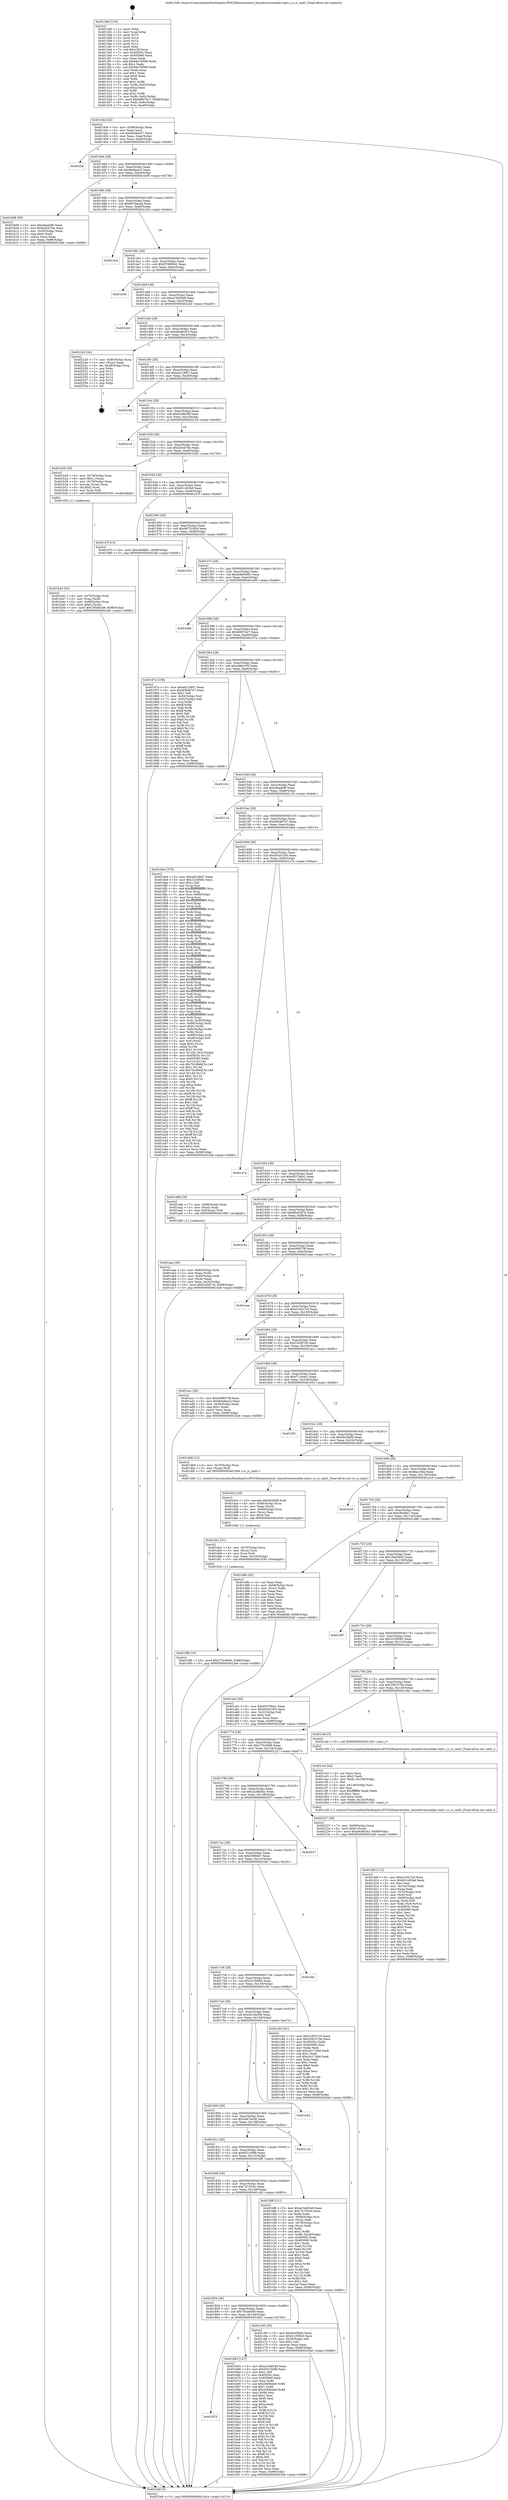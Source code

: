 digraph "0x4013d0" {
  label = "0x4013d0 (/mnt/c/Users/mathe/Desktop/tcc/POCII/binaries/extr_linuxdriversmddm-raid.c_rs_is_raid1_Final-ollvm.out::main(0))"
  labelloc = "t"
  node[shape=record]

  Entry [label="",width=0.3,height=0.3,shape=circle,fillcolor=black,style=filled]
  "0x401444" [label="{
     0x401444 [32]\l
     | [instrs]\l
     &nbsp;&nbsp;0x401444 \<+6\>: mov -0x98(%rbp),%eax\l
     &nbsp;&nbsp;0x40144a \<+2\>: mov %eax,%ecx\l
     &nbsp;&nbsp;0x40144c \<+6\>: sub $0x8cb8ed27,%ecx\l
     &nbsp;&nbsp;0x401452 \<+6\>: mov %eax,-0xac(%rbp)\l
     &nbsp;&nbsp;0x401458 \<+6\>: mov %ecx,-0xb0(%rbp)\l
     &nbsp;&nbsp;0x40145e \<+6\>: je 0000000000401fcd \<main+0xbfd\>\l
  }"]
  "0x401fcd" [label="{
     0x401fcd\l
  }", style=dashed]
  "0x401464" [label="{
     0x401464 [28]\l
     | [instrs]\l
     &nbsp;&nbsp;0x401464 \<+5\>: jmp 0000000000401469 \<main+0x99\>\l
     &nbsp;&nbsp;0x401469 \<+6\>: mov -0xac(%rbp),%eax\l
     &nbsp;&nbsp;0x40146f \<+5\>: sub $0x8eddeec3,%eax\l
     &nbsp;&nbsp;0x401474 \<+6\>: mov %eax,-0xb4(%rbp)\l
     &nbsp;&nbsp;0x40147a \<+6\>: je 0000000000401b08 \<main+0x738\>\l
  }"]
  Exit [label="",width=0.3,height=0.3,shape=circle,fillcolor=black,style=filled,peripheries=2]
  "0x401b08" [label="{
     0x401b08 [30]\l
     | [instrs]\l
     &nbsp;&nbsp;0x401b08 \<+5\>: mov $0xcfeaa6f6,%eax\l
     &nbsp;&nbsp;0x401b0d \<+5\>: mov $0xb2fcb76e,%ecx\l
     &nbsp;&nbsp;0x401b12 \<+3\>: mov -0x30(%rbp),%edx\l
     &nbsp;&nbsp;0x401b15 \<+3\>: cmp $0x0,%edx\l
     &nbsp;&nbsp;0x401b18 \<+3\>: cmove %ecx,%eax\l
     &nbsp;&nbsp;0x401b1b \<+6\>: mov %eax,-0x98(%rbp)\l
     &nbsp;&nbsp;0x401b21 \<+5\>: jmp 00000000004023a6 \<main+0xfd6\>\l
  }"]
  "0x401480" [label="{
     0x401480 [28]\l
     | [instrs]\l
     &nbsp;&nbsp;0x401480 \<+5\>: jmp 0000000000401485 \<main+0xb5\>\l
     &nbsp;&nbsp;0x401485 \<+6\>: mov -0xac(%rbp),%eax\l
     &nbsp;&nbsp;0x40148b \<+5\>: sub $0x967becad,%eax\l
     &nbsp;&nbsp;0x401490 \<+6\>: mov %eax,-0xb8(%rbp)\l
     &nbsp;&nbsp;0x401496 \<+6\>: je 00000000004021bd \<main+0xded\>\l
  }"]
  "0x401df6" [label="{
     0x401df6 [15]\l
     | [instrs]\l
     &nbsp;&nbsp;0x401df6 \<+10\>: movl $0x275c49d6,-0x98(%rbp)\l
     &nbsp;&nbsp;0x401e00 \<+5\>: jmp 00000000004023a6 \<main+0xfd6\>\l
  }"]
  "0x4021bd" [label="{
     0x4021bd\l
  }", style=dashed]
  "0x40149c" [label="{
     0x40149c [28]\l
     | [instrs]\l
     &nbsp;&nbsp;0x40149c \<+5\>: jmp 00000000004014a1 \<main+0xd1\>\l
     &nbsp;&nbsp;0x4014a1 \<+6\>: mov -0xac(%rbp),%eax\l
     &nbsp;&nbsp;0x4014a7 \<+5\>: sub $0x97068042,%eax\l
     &nbsp;&nbsp;0x4014ac \<+6\>: mov %eax,-0xbc(%rbp)\l
     &nbsp;&nbsp;0x4014b2 \<+6\>: je 0000000000401e05 \<main+0xa35\>\l
  }"]
  "0x401de1" [label="{
     0x401de1 [21]\l
     | [instrs]\l
     &nbsp;&nbsp;0x401de1 \<+4\>: mov -0x70(%rbp),%rcx\l
     &nbsp;&nbsp;0x401de5 \<+3\>: mov (%rcx),%rcx\l
     &nbsp;&nbsp;0x401de8 \<+3\>: mov %rcx,%rdi\l
     &nbsp;&nbsp;0x401deb \<+6\>: mov %eax,-0x150(%rbp)\l
     &nbsp;&nbsp;0x401df1 \<+5\>: call 0000000000401030 \<free@plt\>\l
     | [calls]\l
     &nbsp;&nbsp;0x401030 \{1\} (unknown)\l
  }"]
  "0x401e05" [label="{
     0x401e05\l
  }", style=dashed]
  "0x4014b8" [label="{
     0x4014b8 [28]\l
     | [instrs]\l
     &nbsp;&nbsp;0x4014b8 \<+5\>: jmp 00000000004014bd \<main+0xed\>\l
     &nbsp;&nbsp;0x4014bd \<+6\>: mov -0xac(%rbp),%eax\l
     &nbsp;&nbsp;0x4014c3 \<+5\>: sub $0xa15dd548,%eax\l
     &nbsp;&nbsp;0x4014c8 \<+6\>: mov %eax,-0xc0(%rbp)\l
     &nbsp;&nbsp;0x4014ce \<+6\>: je 00000000004022a0 \<main+0xed0\>\l
  }"]
  "0x401dc4" [label="{
     0x401dc4 [29]\l
     | [instrs]\l
     &nbsp;&nbsp;0x401dc4 \<+10\>: movabs $0x4030d6,%rdi\l
     &nbsp;&nbsp;0x401dce \<+4\>: mov -0x60(%rbp),%rcx\l
     &nbsp;&nbsp;0x401dd2 \<+2\>: mov %eax,(%rcx)\l
     &nbsp;&nbsp;0x401dd4 \<+4\>: mov -0x60(%rbp),%rcx\l
     &nbsp;&nbsp;0x401dd8 \<+2\>: mov (%rcx),%esi\l
     &nbsp;&nbsp;0x401dda \<+2\>: mov $0x0,%al\l
     &nbsp;&nbsp;0x401ddc \<+5\>: call 0000000000401040 \<printf@plt\>\l
     | [calls]\l
     &nbsp;&nbsp;0x401040 \{1\} (unknown)\l
  }"]
  "0x4022a0" [label="{
     0x4022a0\l
  }", style=dashed]
  "0x4014d4" [label="{
     0x4014d4 [28]\l
     | [instrs]\l
     &nbsp;&nbsp;0x4014d4 \<+5\>: jmp 00000000004014d9 \<main+0x109\>\l
     &nbsp;&nbsp;0x4014d9 \<+6\>: mov -0xac(%rbp),%eax\l
     &nbsp;&nbsp;0x4014df \<+5\>: sub $0xa9c862b3,%eax\l
     &nbsp;&nbsp;0x4014e4 \<+6\>: mov %eax,-0xc4(%rbp)\l
     &nbsp;&nbsp;0x4014ea \<+6\>: je 0000000000402243 \<main+0xe73\>\l
  }"]
  "0x401d0f" [label="{
     0x401d0f [112]\l
     | [instrs]\l
     &nbsp;&nbsp;0x401d0f \<+5\>: mov $0xe10027c0,%ecx\l
     &nbsp;&nbsp;0x401d14 \<+5\>: mov $0xb51c82bd,%edx\l
     &nbsp;&nbsp;0x401d19 \<+2\>: xor %esi,%esi\l
     &nbsp;&nbsp;0x401d1b \<+6\>: mov -0x14c(%rbp),%edi\l
     &nbsp;&nbsp;0x401d21 \<+3\>: imul %eax,%edi\l
     &nbsp;&nbsp;0x401d24 \<+4\>: mov -0x70(%rbp),%r8\l
     &nbsp;&nbsp;0x401d28 \<+3\>: mov (%r8),%r8\l
     &nbsp;&nbsp;0x401d2b \<+4\>: mov -0x68(%rbp),%r9\l
     &nbsp;&nbsp;0x401d2f \<+3\>: movslq (%r9),%r9\l
     &nbsp;&nbsp;0x401d32 \<+4\>: mov %edi,(%r8,%r9,4)\l
     &nbsp;&nbsp;0x401d36 \<+7\>: mov 0x40505c,%eax\l
     &nbsp;&nbsp;0x401d3d \<+7\>: mov 0x405060,%edi\l
     &nbsp;&nbsp;0x401d44 \<+3\>: sub $0x1,%esi\l
     &nbsp;&nbsp;0x401d47 \<+3\>: mov %eax,%r10d\l
     &nbsp;&nbsp;0x401d4a \<+3\>: add %esi,%r10d\l
     &nbsp;&nbsp;0x401d4d \<+4\>: imul %r10d,%eax\l
     &nbsp;&nbsp;0x401d51 \<+3\>: and $0x1,%eax\l
     &nbsp;&nbsp;0x401d54 \<+3\>: cmp $0x0,%eax\l
     &nbsp;&nbsp;0x401d57 \<+4\>: sete %r11b\l
     &nbsp;&nbsp;0x401d5b \<+3\>: cmp $0xa,%edi\l
     &nbsp;&nbsp;0x401d5e \<+3\>: setl %bl\l
     &nbsp;&nbsp;0x401d61 \<+3\>: mov %r11b,%r14b\l
     &nbsp;&nbsp;0x401d64 \<+3\>: and %bl,%r14b\l
     &nbsp;&nbsp;0x401d67 \<+3\>: xor %bl,%r11b\l
     &nbsp;&nbsp;0x401d6a \<+3\>: or %r11b,%r14b\l
     &nbsp;&nbsp;0x401d6d \<+4\>: test $0x1,%r14b\l
     &nbsp;&nbsp;0x401d71 \<+3\>: cmovne %edx,%ecx\l
     &nbsp;&nbsp;0x401d74 \<+6\>: mov %ecx,-0x98(%rbp)\l
     &nbsp;&nbsp;0x401d7a \<+5\>: jmp 00000000004023a6 \<main+0xfd6\>\l
  }"]
  "0x402243" [label="{
     0x402243 [24]\l
     | [instrs]\l
     &nbsp;&nbsp;0x402243 \<+7\>: mov -0x90(%rbp),%rax\l
     &nbsp;&nbsp;0x40224a \<+2\>: mov (%rax),%eax\l
     &nbsp;&nbsp;0x40224c \<+4\>: lea -0x28(%rbp),%rsp\l
     &nbsp;&nbsp;0x402250 \<+1\>: pop %rbx\l
     &nbsp;&nbsp;0x402251 \<+2\>: pop %r12\l
     &nbsp;&nbsp;0x402253 \<+2\>: pop %r13\l
     &nbsp;&nbsp;0x402255 \<+2\>: pop %r14\l
     &nbsp;&nbsp;0x402257 \<+2\>: pop %r15\l
     &nbsp;&nbsp;0x402259 \<+1\>: pop %rbp\l
     &nbsp;&nbsp;0x40225a \<+1\>: ret\l
  }"]
  "0x4014f0" [label="{
     0x4014f0 [28]\l
     | [instrs]\l
     &nbsp;&nbsp;0x4014f0 \<+5\>: jmp 00000000004014f5 \<main+0x125\>\l
     &nbsp;&nbsp;0x4014f5 \<+6\>: mov -0xac(%rbp),%eax\l
     &nbsp;&nbsp;0x4014fb \<+5\>: sub $0xad219f47,%eax\l
     &nbsp;&nbsp;0x401500 \<+6\>: mov %eax,-0xc8(%rbp)\l
     &nbsp;&nbsp;0x401506 \<+6\>: je 000000000040225b \<main+0xe8b\>\l
  }"]
  "0x401ce3" [label="{
     0x401ce3 [44]\l
     | [instrs]\l
     &nbsp;&nbsp;0x401ce3 \<+2\>: xor %ecx,%ecx\l
     &nbsp;&nbsp;0x401ce5 \<+5\>: mov $0x2,%edx\l
     &nbsp;&nbsp;0x401cea \<+6\>: mov %edx,-0x148(%rbp)\l
     &nbsp;&nbsp;0x401cf0 \<+1\>: cltd\l
     &nbsp;&nbsp;0x401cf1 \<+6\>: mov -0x148(%rbp),%esi\l
     &nbsp;&nbsp;0x401cf7 \<+2\>: idiv %esi\l
     &nbsp;&nbsp;0x401cf9 \<+6\>: imul $0xfffffffe,%edx,%edx\l
     &nbsp;&nbsp;0x401cff \<+3\>: sub $0x1,%ecx\l
     &nbsp;&nbsp;0x401d02 \<+2\>: sub %ecx,%edx\l
     &nbsp;&nbsp;0x401d04 \<+6\>: mov %edx,-0x14c(%rbp)\l
     &nbsp;&nbsp;0x401d0a \<+5\>: call 0000000000401160 \<next_i\>\l
     | [calls]\l
     &nbsp;&nbsp;0x401160 \{1\} (/mnt/c/Users/mathe/Desktop/tcc/POCII/binaries/extr_linuxdriversmddm-raid.c_rs_is_raid1_Final-ollvm.out::next_i)\l
  }"]
  "0x40225b" [label="{
     0x40225b\l
  }", style=dashed]
  "0x40150c" [label="{
     0x40150c [28]\l
     | [instrs]\l
     &nbsp;&nbsp;0x40150c \<+5\>: jmp 0000000000401511 \<main+0x141\>\l
     &nbsp;&nbsp;0x401511 \<+6\>: mov -0xac(%rbp),%eax\l
     &nbsp;&nbsp;0x401517 \<+5\>: sub $0xb2d8a5ff,%eax\l
     &nbsp;&nbsp;0x40151c \<+6\>: mov %eax,-0xcc(%rbp)\l
     &nbsp;&nbsp;0x401522 \<+6\>: je 0000000000402218 \<main+0xe48\>\l
  }"]
  "0x401870" [label="{
     0x401870\l
  }", style=dashed]
  "0x402218" [label="{
     0x402218\l
  }", style=dashed]
  "0x401528" [label="{
     0x401528 [28]\l
     | [instrs]\l
     &nbsp;&nbsp;0x401528 \<+5\>: jmp 000000000040152d \<main+0x15d\>\l
     &nbsp;&nbsp;0x40152d \<+6\>: mov -0xac(%rbp),%eax\l
     &nbsp;&nbsp;0x401533 \<+5\>: sub $0xb2fcb76e,%eax\l
     &nbsp;&nbsp;0x401538 \<+6\>: mov %eax,-0xd0(%rbp)\l
     &nbsp;&nbsp;0x40153e \<+6\>: je 0000000000401b26 \<main+0x756\>\l
  }"]
  "0x401b63" [label="{
     0x401b63 [147]\l
     | [instrs]\l
     &nbsp;&nbsp;0x401b63 \<+5\>: mov $0xa15dd548,%eax\l
     &nbsp;&nbsp;0x401b68 \<+5\>: mov $0x6521b9fb,%ecx\l
     &nbsp;&nbsp;0x401b6d \<+2\>: mov $0x1,%dl\l
     &nbsp;&nbsp;0x401b6f \<+7\>: mov 0x40505c,%esi\l
     &nbsp;&nbsp;0x401b76 \<+7\>: mov 0x405060,%edi\l
     &nbsp;&nbsp;0x401b7d \<+3\>: mov %esi,%r8d\l
     &nbsp;&nbsp;0x401b80 \<+7\>: sub $0xcb90bee6,%r8d\l
     &nbsp;&nbsp;0x401b87 \<+4\>: sub $0x1,%r8d\l
     &nbsp;&nbsp;0x401b8b \<+7\>: add $0xcb90bee6,%r8d\l
     &nbsp;&nbsp;0x401b92 \<+4\>: imul %r8d,%esi\l
     &nbsp;&nbsp;0x401b96 \<+3\>: and $0x1,%esi\l
     &nbsp;&nbsp;0x401b99 \<+3\>: cmp $0x0,%esi\l
     &nbsp;&nbsp;0x401b9c \<+4\>: sete %r9b\l
     &nbsp;&nbsp;0x401ba0 \<+3\>: cmp $0xa,%edi\l
     &nbsp;&nbsp;0x401ba3 \<+4\>: setl %r10b\l
     &nbsp;&nbsp;0x401ba7 \<+3\>: mov %r9b,%r11b\l
     &nbsp;&nbsp;0x401baa \<+4\>: xor $0xff,%r11b\l
     &nbsp;&nbsp;0x401bae \<+3\>: mov %r10b,%bl\l
     &nbsp;&nbsp;0x401bb1 \<+3\>: xor $0xff,%bl\l
     &nbsp;&nbsp;0x401bb4 \<+3\>: xor $0x0,%dl\l
     &nbsp;&nbsp;0x401bb7 \<+3\>: mov %r11b,%r14b\l
     &nbsp;&nbsp;0x401bba \<+4\>: and $0x0,%r14b\l
     &nbsp;&nbsp;0x401bbe \<+3\>: and %dl,%r9b\l
     &nbsp;&nbsp;0x401bc1 \<+3\>: mov %bl,%r15b\l
     &nbsp;&nbsp;0x401bc4 \<+4\>: and $0x0,%r15b\l
     &nbsp;&nbsp;0x401bc8 \<+3\>: and %dl,%r10b\l
     &nbsp;&nbsp;0x401bcb \<+3\>: or %r9b,%r14b\l
     &nbsp;&nbsp;0x401bce \<+3\>: or %r10b,%r15b\l
     &nbsp;&nbsp;0x401bd1 \<+3\>: xor %r15b,%r14b\l
     &nbsp;&nbsp;0x401bd4 \<+3\>: or %bl,%r11b\l
     &nbsp;&nbsp;0x401bd7 \<+4\>: xor $0xff,%r11b\l
     &nbsp;&nbsp;0x401bdb \<+3\>: or $0x0,%dl\l
     &nbsp;&nbsp;0x401bde \<+3\>: and %dl,%r11b\l
     &nbsp;&nbsp;0x401be1 \<+3\>: or %r11b,%r14b\l
     &nbsp;&nbsp;0x401be4 \<+4\>: test $0x1,%r14b\l
     &nbsp;&nbsp;0x401be8 \<+3\>: cmovne %ecx,%eax\l
     &nbsp;&nbsp;0x401beb \<+6\>: mov %eax,-0x98(%rbp)\l
     &nbsp;&nbsp;0x401bf1 \<+5\>: jmp 00000000004023a6 \<main+0xfd6\>\l
  }"]
  "0x401b26" [label="{
     0x401b26 [29]\l
     | [instrs]\l
     &nbsp;&nbsp;0x401b26 \<+4\>: mov -0x78(%rbp),%rax\l
     &nbsp;&nbsp;0x401b2a \<+6\>: movl $0x1,(%rax)\l
     &nbsp;&nbsp;0x401b30 \<+4\>: mov -0x78(%rbp),%rax\l
     &nbsp;&nbsp;0x401b34 \<+3\>: movslq (%rax),%rax\l
     &nbsp;&nbsp;0x401b37 \<+4\>: shl $0x2,%rax\l
     &nbsp;&nbsp;0x401b3b \<+3\>: mov %rax,%rdi\l
     &nbsp;&nbsp;0x401b3e \<+5\>: call 0000000000401050 \<malloc@plt\>\l
     | [calls]\l
     &nbsp;&nbsp;0x401050 \{1\} (unknown)\l
  }"]
  "0x401544" [label="{
     0x401544 [28]\l
     | [instrs]\l
     &nbsp;&nbsp;0x401544 \<+5\>: jmp 0000000000401549 \<main+0x179\>\l
     &nbsp;&nbsp;0x401549 \<+6\>: mov -0xac(%rbp),%eax\l
     &nbsp;&nbsp;0x40154f \<+5\>: sub $0xb51c82bd,%eax\l
     &nbsp;&nbsp;0x401554 \<+6\>: mov %eax,-0xd4(%rbp)\l
     &nbsp;&nbsp;0x40155a \<+6\>: je 0000000000401d7f \<main+0x9af\>\l
  }"]
  "0x401854" [label="{
     0x401854 [28]\l
     | [instrs]\l
     &nbsp;&nbsp;0x401854 \<+5\>: jmp 0000000000401859 \<main+0x489\>\l
     &nbsp;&nbsp;0x401859 \<+6\>: mov -0xac(%rbp),%eax\l
     &nbsp;&nbsp;0x40185f \<+5\>: sub $0x785de5d9,%eax\l
     &nbsp;&nbsp;0x401864 \<+6\>: mov %eax,-0x144(%rbp)\l
     &nbsp;&nbsp;0x40186a \<+6\>: je 0000000000401b63 \<main+0x793\>\l
  }"]
  "0x401d7f" [label="{
     0x401d7f [15]\l
     | [instrs]\l
     &nbsp;&nbsp;0x401d7f \<+10\>: movl $0xc84db61,-0x98(%rbp)\l
     &nbsp;&nbsp;0x401d89 \<+5\>: jmp 00000000004023a6 \<main+0xfd6\>\l
  }"]
  "0x401560" [label="{
     0x401560 [28]\l
     | [instrs]\l
     &nbsp;&nbsp;0x401560 \<+5\>: jmp 0000000000401565 \<main+0x195\>\l
     &nbsp;&nbsp;0x401565 \<+6\>: mov -0xac(%rbp),%eax\l
     &nbsp;&nbsp;0x40156b \<+5\>: sub $0xb675245b,%eax\l
     &nbsp;&nbsp;0x401570 \<+6\>: mov %eax,-0xd8(%rbp)\l
     &nbsp;&nbsp;0x401576 \<+6\>: je 0000000000402320 \<main+0xf50\>\l
  }"]
  "0x401c65" [label="{
     0x401c65 [30]\l
     | [instrs]\l
     &nbsp;&nbsp;0x401c65 \<+5\>: mov $0xfdcf3b84,%eax\l
     &nbsp;&nbsp;0x401c6a \<+5\>: mov $0x3c1f58b5,%ecx\l
     &nbsp;&nbsp;0x401c6f \<+3\>: mov -0x29(%rbp),%dl\l
     &nbsp;&nbsp;0x401c72 \<+3\>: test $0x1,%dl\l
     &nbsp;&nbsp;0x401c75 \<+3\>: cmovne %ecx,%eax\l
     &nbsp;&nbsp;0x401c78 \<+6\>: mov %eax,-0x98(%rbp)\l
     &nbsp;&nbsp;0x401c7e \<+5\>: jmp 00000000004023a6 \<main+0xfd6\>\l
  }"]
  "0x402320" [label="{
     0x402320\l
  }", style=dashed]
  "0x40157c" [label="{
     0x40157c [28]\l
     | [instrs]\l
     &nbsp;&nbsp;0x40157c \<+5\>: jmp 0000000000401581 \<main+0x1b1\>\l
     &nbsp;&nbsp;0x401581 \<+6\>: mov -0xac(%rbp),%eax\l
     &nbsp;&nbsp;0x401587 \<+5\>: sub $0xbdb84681,%eax\l
     &nbsp;&nbsp;0x40158c \<+6\>: mov %eax,-0xdc(%rbp)\l
     &nbsp;&nbsp;0x401592 \<+6\>: je 0000000000401e66 \<main+0xa96\>\l
  }"]
  "0x401838" [label="{
     0x401838 [28]\l
     | [instrs]\l
     &nbsp;&nbsp;0x401838 \<+5\>: jmp 000000000040183d \<main+0x46d\>\l
     &nbsp;&nbsp;0x40183d \<+6\>: mov -0xac(%rbp),%eax\l
     &nbsp;&nbsp;0x401843 \<+5\>: sub $0x74735cfc,%eax\l
     &nbsp;&nbsp;0x401848 \<+6\>: mov %eax,-0x140(%rbp)\l
     &nbsp;&nbsp;0x40184e \<+6\>: je 0000000000401c65 \<main+0x895\>\l
  }"]
  "0x401e66" [label="{
     0x401e66\l
  }", style=dashed]
  "0x401598" [label="{
     0x401598 [28]\l
     | [instrs]\l
     &nbsp;&nbsp;0x401598 \<+5\>: jmp 000000000040159d \<main+0x1cd\>\l
     &nbsp;&nbsp;0x40159d \<+6\>: mov -0xac(%rbp),%eax\l
     &nbsp;&nbsp;0x4015a3 \<+5\>: sub $0xbf907bc7,%eax\l
     &nbsp;&nbsp;0x4015a8 \<+6\>: mov %eax,-0xe0(%rbp)\l
     &nbsp;&nbsp;0x4015ae \<+6\>: je 000000000040187a \<main+0x4aa\>\l
  }"]
  "0x401bf6" [label="{
     0x401bf6 [111]\l
     | [instrs]\l
     &nbsp;&nbsp;0x401bf6 \<+5\>: mov $0xa15dd548,%eax\l
     &nbsp;&nbsp;0x401bfb \<+5\>: mov $0x74735cfc,%ecx\l
     &nbsp;&nbsp;0x401c00 \<+2\>: xor %edx,%edx\l
     &nbsp;&nbsp;0x401c02 \<+4\>: mov -0x68(%rbp),%rsi\l
     &nbsp;&nbsp;0x401c06 \<+2\>: mov (%rsi),%edi\l
     &nbsp;&nbsp;0x401c08 \<+4\>: mov -0x78(%rbp),%rsi\l
     &nbsp;&nbsp;0x401c0c \<+2\>: cmp (%rsi),%edi\l
     &nbsp;&nbsp;0x401c0e \<+4\>: setl %r8b\l
     &nbsp;&nbsp;0x401c12 \<+4\>: and $0x1,%r8b\l
     &nbsp;&nbsp;0x401c16 \<+4\>: mov %r8b,-0x29(%rbp)\l
     &nbsp;&nbsp;0x401c1a \<+7\>: mov 0x40505c,%edi\l
     &nbsp;&nbsp;0x401c21 \<+8\>: mov 0x405060,%r9d\l
     &nbsp;&nbsp;0x401c29 \<+3\>: sub $0x1,%edx\l
     &nbsp;&nbsp;0x401c2c \<+3\>: mov %edi,%r10d\l
     &nbsp;&nbsp;0x401c2f \<+3\>: add %edx,%r10d\l
     &nbsp;&nbsp;0x401c32 \<+4\>: imul %r10d,%edi\l
     &nbsp;&nbsp;0x401c36 \<+3\>: and $0x1,%edi\l
     &nbsp;&nbsp;0x401c39 \<+3\>: cmp $0x0,%edi\l
     &nbsp;&nbsp;0x401c3c \<+4\>: sete %r8b\l
     &nbsp;&nbsp;0x401c40 \<+4\>: cmp $0xa,%r9d\l
     &nbsp;&nbsp;0x401c44 \<+4\>: setl %r11b\l
     &nbsp;&nbsp;0x401c48 \<+3\>: mov %r8b,%bl\l
     &nbsp;&nbsp;0x401c4b \<+3\>: and %r11b,%bl\l
     &nbsp;&nbsp;0x401c4e \<+3\>: xor %r11b,%r8b\l
     &nbsp;&nbsp;0x401c51 \<+3\>: or %r8b,%bl\l
     &nbsp;&nbsp;0x401c54 \<+3\>: test $0x1,%bl\l
     &nbsp;&nbsp;0x401c57 \<+3\>: cmovne %ecx,%eax\l
     &nbsp;&nbsp;0x401c5a \<+6\>: mov %eax,-0x98(%rbp)\l
     &nbsp;&nbsp;0x401c60 \<+5\>: jmp 00000000004023a6 \<main+0xfd6\>\l
  }"]
  "0x40187a" [label="{
     0x40187a [106]\l
     | [instrs]\l
     &nbsp;&nbsp;0x40187a \<+5\>: mov $0xad219f47,%eax\l
     &nbsp;&nbsp;0x40187f \<+5\>: mov $0xd06487e7,%ecx\l
     &nbsp;&nbsp;0x401884 \<+2\>: mov $0x1,%dl\l
     &nbsp;&nbsp;0x401886 \<+7\>: mov -0x92(%rbp),%sil\l
     &nbsp;&nbsp;0x40188d \<+7\>: mov -0x91(%rbp),%dil\l
     &nbsp;&nbsp;0x401894 \<+3\>: mov %sil,%r8b\l
     &nbsp;&nbsp;0x401897 \<+4\>: xor $0xff,%r8b\l
     &nbsp;&nbsp;0x40189b \<+3\>: mov %dil,%r9b\l
     &nbsp;&nbsp;0x40189e \<+4\>: xor $0xff,%r9b\l
     &nbsp;&nbsp;0x4018a2 \<+3\>: xor $0x0,%dl\l
     &nbsp;&nbsp;0x4018a5 \<+3\>: mov %r8b,%r10b\l
     &nbsp;&nbsp;0x4018a8 \<+4\>: and $0x0,%r10b\l
     &nbsp;&nbsp;0x4018ac \<+3\>: and %dl,%sil\l
     &nbsp;&nbsp;0x4018af \<+3\>: mov %r9b,%r11b\l
     &nbsp;&nbsp;0x4018b2 \<+4\>: and $0x0,%r11b\l
     &nbsp;&nbsp;0x4018b6 \<+3\>: and %dl,%dil\l
     &nbsp;&nbsp;0x4018b9 \<+3\>: or %sil,%r10b\l
     &nbsp;&nbsp;0x4018bc \<+3\>: or %dil,%r11b\l
     &nbsp;&nbsp;0x4018bf \<+3\>: xor %r11b,%r10b\l
     &nbsp;&nbsp;0x4018c2 \<+3\>: or %r9b,%r8b\l
     &nbsp;&nbsp;0x4018c5 \<+4\>: xor $0xff,%r8b\l
     &nbsp;&nbsp;0x4018c9 \<+3\>: or $0x0,%dl\l
     &nbsp;&nbsp;0x4018cc \<+3\>: and %dl,%r8b\l
     &nbsp;&nbsp;0x4018cf \<+3\>: or %r8b,%r10b\l
     &nbsp;&nbsp;0x4018d2 \<+4\>: test $0x1,%r10b\l
     &nbsp;&nbsp;0x4018d6 \<+3\>: cmovne %ecx,%eax\l
     &nbsp;&nbsp;0x4018d9 \<+6\>: mov %eax,-0x98(%rbp)\l
     &nbsp;&nbsp;0x4018df \<+5\>: jmp 00000000004023a6 \<main+0xfd6\>\l
  }"]
  "0x4015b4" [label="{
     0x4015b4 [28]\l
     | [instrs]\l
     &nbsp;&nbsp;0x4015b4 \<+5\>: jmp 00000000004015b9 \<main+0x1e9\>\l
     &nbsp;&nbsp;0x4015b9 \<+6\>: mov -0xac(%rbp),%eax\l
     &nbsp;&nbsp;0x4015bf \<+5\>: sub $0xcfde0193,%eax\l
     &nbsp;&nbsp;0x4015c4 \<+6\>: mov %eax,-0xe4(%rbp)\l
     &nbsp;&nbsp;0x4015ca \<+6\>: je 000000000040210c \<main+0xd3c\>\l
  }"]
  "0x4023a6" [label="{
     0x4023a6 [5]\l
     | [instrs]\l
     &nbsp;&nbsp;0x4023a6 \<+5\>: jmp 0000000000401444 \<main+0x74\>\l
  }"]
  "0x4013d0" [label="{
     0x4013d0 [116]\l
     | [instrs]\l
     &nbsp;&nbsp;0x4013d0 \<+1\>: push %rbp\l
     &nbsp;&nbsp;0x4013d1 \<+3\>: mov %rsp,%rbp\l
     &nbsp;&nbsp;0x4013d4 \<+2\>: push %r15\l
     &nbsp;&nbsp;0x4013d6 \<+2\>: push %r14\l
     &nbsp;&nbsp;0x4013d8 \<+2\>: push %r13\l
     &nbsp;&nbsp;0x4013da \<+2\>: push %r12\l
     &nbsp;&nbsp;0x4013dc \<+1\>: push %rbx\l
     &nbsp;&nbsp;0x4013dd \<+7\>: sub $0x158,%rsp\l
     &nbsp;&nbsp;0x4013e4 \<+7\>: mov 0x40505c,%eax\l
     &nbsp;&nbsp;0x4013eb \<+7\>: mov 0x405060,%ecx\l
     &nbsp;&nbsp;0x4013f2 \<+2\>: mov %eax,%edx\l
     &nbsp;&nbsp;0x4013f4 \<+6\>: add $0x64e76098,%edx\l
     &nbsp;&nbsp;0x4013fa \<+3\>: sub $0x1,%edx\l
     &nbsp;&nbsp;0x4013fd \<+6\>: sub $0x64e76098,%edx\l
     &nbsp;&nbsp;0x401403 \<+3\>: imul %edx,%eax\l
     &nbsp;&nbsp;0x401406 \<+3\>: and $0x1,%eax\l
     &nbsp;&nbsp;0x401409 \<+3\>: cmp $0x0,%eax\l
     &nbsp;&nbsp;0x40140c \<+4\>: sete %r8b\l
     &nbsp;&nbsp;0x401410 \<+4\>: and $0x1,%r8b\l
     &nbsp;&nbsp;0x401414 \<+7\>: mov %r8b,-0x92(%rbp)\l
     &nbsp;&nbsp;0x40141b \<+3\>: cmp $0xa,%ecx\l
     &nbsp;&nbsp;0x40141e \<+4\>: setl %r8b\l
     &nbsp;&nbsp;0x401422 \<+4\>: and $0x1,%r8b\l
     &nbsp;&nbsp;0x401426 \<+7\>: mov %r8b,-0x91(%rbp)\l
     &nbsp;&nbsp;0x40142d \<+10\>: movl $0xbf907bc7,-0x98(%rbp)\l
     &nbsp;&nbsp;0x401437 \<+6\>: mov %edi,-0x9c(%rbp)\l
     &nbsp;&nbsp;0x40143d \<+7\>: mov %rsi,-0xa8(%rbp)\l
  }"]
  "0x40181c" [label="{
     0x40181c [28]\l
     | [instrs]\l
     &nbsp;&nbsp;0x40181c \<+5\>: jmp 0000000000401821 \<main+0x451\>\l
     &nbsp;&nbsp;0x401821 \<+6\>: mov -0xac(%rbp),%eax\l
     &nbsp;&nbsp;0x401827 \<+5\>: sub $0x6521b9fb,%eax\l
     &nbsp;&nbsp;0x40182c \<+6\>: mov %eax,-0x13c(%rbp)\l
     &nbsp;&nbsp;0x401832 \<+6\>: je 0000000000401bf6 \<main+0x826\>\l
  }"]
  "0x40210c" [label="{
     0x40210c\l
  }", style=dashed]
  "0x4015d0" [label="{
     0x4015d0 [28]\l
     | [instrs]\l
     &nbsp;&nbsp;0x4015d0 \<+5\>: jmp 00000000004015d5 \<main+0x205\>\l
     &nbsp;&nbsp;0x4015d5 \<+6\>: mov -0xac(%rbp),%eax\l
     &nbsp;&nbsp;0x4015db \<+5\>: sub $0xcfeaa6f6,%eax\l
     &nbsp;&nbsp;0x4015e0 \<+6\>: mov %eax,-0xe8(%rbp)\l
     &nbsp;&nbsp;0x4015e6 \<+6\>: je 000000000040211b \<main+0xd4b\>\l
  }"]
  "0x40212a" [label="{
     0x40212a\l
  }", style=dashed]
  "0x40211b" [label="{
     0x40211b\l
  }", style=dashed]
  "0x4015ec" [label="{
     0x4015ec [28]\l
     | [instrs]\l
     &nbsp;&nbsp;0x4015ec \<+5\>: jmp 00000000004015f1 \<main+0x221\>\l
     &nbsp;&nbsp;0x4015f1 \<+6\>: mov -0xac(%rbp),%eax\l
     &nbsp;&nbsp;0x4015f7 \<+5\>: sub $0xd06487e7,%eax\l
     &nbsp;&nbsp;0x4015fc \<+6\>: mov %eax,-0xec(%rbp)\l
     &nbsp;&nbsp;0x401602 \<+6\>: je 00000000004018e4 \<main+0x514\>\l
  }"]
  "0x401800" [label="{
     0x401800 [28]\l
     | [instrs]\l
     &nbsp;&nbsp;0x401800 \<+5\>: jmp 0000000000401805 \<main+0x435\>\l
     &nbsp;&nbsp;0x401805 \<+6\>: mov -0xac(%rbp),%eax\l
     &nbsp;&nbsp;0x40180b \<+5\>: sub $0x5a67bc08,%eax\l
     &nbsp;&nbsp;0x401810 \<+6\>: mov %eax,-0x138(%rbp)\l
     &nbsp;&nbsp;0x401816 \<+6\>: je 000000000040212a \<main+0xd5a\>\l
  }"]
  "0x4018e4" [label="{
     0x4018e4 [376]\l
     | [instrs]\l
     &nbsp;&nbsp;0x4018e4 \<+5\>: mov $0xad219f47,%eax\l
     &nbsp;&nbsp;0x4018e9 \<+5\>: mov $0x1c23f582,%ecx\l
     &nbsp;&nbsp;0x4018ee \<+2\>: mov $0x1,%dl\l
     &nbsp;&nbsp;0x4018f0 \<+3\>: mov %rsp,%rsi\l
     &nbsp;&nbsp;0x4018f3 \<+4\>: add $0xfffffffffffffff0,%rsi\l
     &nbsp;&nbsp;0x4018f7 \<+3\>: mov %rsi,%rsp\l
     &nbsp;&nbsp;0x4018fa \<+7\>: mov %rsi,-0x90(%rbp)\l
     &nbsp;&nbsp;0x401901 \<+3\>: mov %rsp,%rsi\l
     &nbsp;&nbsp;0x401904 \<+4\>: add $0xfffffffffffffff0,%rsi\l
     &nbsp;&nbsp;0x401908 \<+3\>: mov %rsi,%rsp\l
     &nbsp;&nbsp;0x40190b \<+3\>: mov %rsp,%rdi\l
     &nbsp;&nbsp;0x40190e \<+4\>: add $0xfffffffffffffff0,%rdi\l
     &nbsp;&nbsp;0x401912 \<+3\>: mov %rdi,%rsp\l
     &nbsp;&nbsp;0x401915 \<+7\>: mov %rdi,-0x88(%rbp)\l
     &nbsp;&nbsp;0x40191c \<+3\>: mov %rsp,%rdi\l
     &nbsp;&nbsp;0x40191f \<+4\>: add $0xfffffffffffffff0,%rdi\l
     &nbsp;&nbsp;0x401923 \<+3\>: mov %rdi,%rsp\l
     &nbsp;&nbsp;0x401926 \<+4\>: mov %rdi,-0x80(%rbp)\l
     &nbsp;&nbsp;0x40192a \<+3\>: mov %rsp,%rdi\l
     &nbsp;&nbsp;0x40192d \<+4\>: add $0xfffffffffffffff0,%rdi\l
     &nbsp;&nbsp;0x401931 \<+3\>: mov %rdi,%rsp\l
     &nbsp;&nbsp;0x401934 \<+4\>: mov %rdi,-0x78(%rbp)\l
     &nbsp;&nbsp;0x401938 \<+3\>: mov %rsp,%rdi\l
     &nbsp;&nbsp;0x40193b \<+4\>: add $0xfffffffffffffff0,%rdi\l
     &nbsp;&nbsp;0x40193f \<+3\>: mov %rdi,%rsp\l
     &nbsp;&nbsp;0x401942 \<+4\>: mov %rdi,-0x70(%rbp)\l
     &nbsp;&nbsp;0x401946 \<+3\>: mov %rsp,%rdi\l
     &nbsp;&nbsp;0x401949 \<+4\>: add $0xfffffffffffffff0,%rdi\l
     &nbsp;&nbsp;0x40194d \<+3\>: mov %rdi,%rsp\l
     &nbsp;&nbsp;0x401950 \<+4\>: mov %rdi,-0x68(%rbp)\l
     &nbsp;&nbsp;0x401954 \<+3\>: mov %rsp,%rdi\l
     &nbsp;&nbsp;0x401957 \<+4\>: add $0xfffffffffffffff0,%rdi\l
     &nbsp;&nbsp;0x40195b \<+3\>: mov %rdi,%rsp\l
     &nbsp;&nbsp;0x40195e \<+4\>: mov %rdi,-0x60(%rbp)\l
     &nbsp;&nbsp;0x401962 \<+3\>: mov %rsp,%rdi\l
     &nbsp;&nbsp;0x401965 \<+4\>: add $0xfffffffffffffff0,%rdi\l
     &nbsp;&nbsp;0x401969 \<+3\>: mov %rdi,%rsp\l
     &nbsp;&nbsp;0x40196c \<+4\>: mov %rdi,-0x58(%rbp)\l
     &nbsp;&nbsp;0x401970 \<+3\>: mov %rsp,%rdi\l
     &nbsp;&nbsp;0x401973 \<+4\>: add $0xfffffffffffffff0,%rdi\l
     &nbsp;&nbsp;0x401977 \<+3\>: mov %rdi,%rsp\l
     &nbsp;&nbsp;0x40197a \<+4\>: mov %rdi,-0x50(%rbp)\l
     &nbsp;&nbsp;0x40197e \<+3\>: mov %rsp,%rdi\l
     &nbsp;&nbsp;0x401981 \<+4\>: add $0xfffffffffffffff0,%rdi\l
     &nbsp;&nbsp;0x401985 \<+3\>: mov %rdi,%rsp\l
     &nbsp;&nbsp;0x401988 \<+4\>: mov %rdi,-0x48(%rbp)\l
     &nbsp;&nbsp;0x40198c \<+3\>: mov %rsp,%rdi\l
     &nbsp;&nbsp;0x40198f \<+4\>: add $0xfffffffffffffff0,%rdi\l
     &nbsp;&nbsp;0x401993 \<+3\>: mov %rdi,%rsp\l
     &nbsp;&nbsp;0x401996 \<+4\>: mov %rdi,-0x40(%rbp)\l
     &nbsp;&nbsp;0x40199a \<+7\>: mov -0x90(%rbp),%rdi\l
     &nbsp;&nbsp;0x4019a1 \<+6\>: movl $0x0,(%rdi)\l
     &nbsp;&nbsp;0x4019a7 \<+7\>: mov -0x9c(%rbp),%r8d\l
     &nbsp;&nbsp;0x4019ae \<+3\>: mov %r8d,(%rsi)\l
     &nbsp;&nbsp;0x4019b1 \<+7\>: mov -0x88(%rbp),%rdi\l
     &nbsp;&nbsp;0x4019b8 \<+7\>: mov -0xa8(%rbp),%r9\l
     &nbsp;&nbsp;0x4019bf \<+3\>: mov %r9,(%rdi)\l
     &nbsp;&nbsp;0x4019c2 \<+3\>: cmpl $0x2,(%rsi)\l
     &nbsp;&nbsp;0x4019c5 \<+4\>: setne %r10b\l
     &nbsp;&nbsp;0x4019c9 \<+4\>: and $0x1,%r10b\l
     &nbsp;&nbsp;0x4019cd \<+4\>: mov %r10b,-0x31(%rbp)\l
     &nbsp;&nbsp;0x4019d1 \<+8\>: mov 0x40505c,%r11d\l
     &nbsp;&nbsp;0x4019d9 \<+7\>: mov 0x405060,%ebx\l
     &nbsp;&nbsp;0x4019e0 \<+3\>: mov %r11d,%r14d\l
     &nbsp;&nbsp;0x4019e3 \<+7\>: sub $0x7b16fe0f,%r14d\l
     &nbsp;&nbsp;0x4019ea \<+4\>: sub $0x1,%r14d\l
     &nbsp;&nbsp;0x4019ee \<+7\>: add $0x7b16fe0f,%r14d\l
     &nbsp;&nbsp;0x4019f5 \<+4\>: imul %r14d,%r11d\l
     &nbsp;&nbsp;0x4019f9 \<+4\>: and $0x1,%r11d\l
     &nbsp;&nbsp;0x4019fd \<+4\>: cmp $0x0,%r11d\l
     &nbsp;&nbsp;0x401a01 \<+4\>: sete %r10b\l
     &nbsp;&nbsp;0x401a05 \<+3\>: cmp $0xa,%ebx\l
     &nbsp;&nbsp;0x401a08 \<+4\>: setl %r15b\l
     &nbsp;&nbsp;0x401a0c \<+3\>: mov %r10b,%r12b\l
     &nbsp;&nbsp;0x401a0f \<+4\>: xor $0xff,%r12b\l
     &nbsp;&nbsp;0x401a13 \<+3\>: mov %r15b,%r13b\l
     &nbsp;&nbsp;0x401a16 \<+4\>: xor $0xff,%r13b\l
     &nbsp;&nbsp;0x401a1a \<+3\>: xor $0x1,%dl\l
     &nbsp;&nbsp;0x401a1d \<+3\>: mov %r12b,%sil\l
     &nbsp;&nbsp;0x401a20 \<+4\>: and $0xff,%sil\l
     &nbsp;&nbsp;0x401a24 \<+3\>: and %dl,%r10b\l
     &nbsp;&nbsp;0x401a27 \<+3\>: mov %r13b,%dil\l
     &nbsp;&nbsp;0x401a2a \<+4\>: and $0xff,%dil\l
     &nbsp;&nbsp;0x401a2e \<+3\>: and %dl,%r15b\l
     &nbsp;&nbsp;0x401a31 \<+3\>: or %r10b,%sil\l
     &nbsp;&nbsp;0x401a34 \<+3\>: or %r15b,%dil\l
     &nbsp;&nbsp;0x401a37 \<+3\>: xor %dil,%sil\l
     &nbsp;&nbsp;0x401a3a \<+3\>: or %r13b,%r12b\l
     &nbsp;&nbsp;0x401a3d \<+4\>: xor $0xff,%r12b\l
     &nbsp;&nbsp;0x401a41 \<+3\>: or $0x1,%dl\l
     &nbsp;&nbsp;0x401a44 \<+3\>: and %dl,%r12b\l
     &nbsp;&nbsp;0x401a47 \<+3\>: or %r12b,%sil\l
     &nbsp;&nbsp;0x401a4a \<+4\>: test $0x1,%sil\l
     &nbsp;&nbsp;0x401a4e \<+3\>: cmovne %ecx,%eax\l
     &nbsp;&nbsp;0x401a51 \<+6\>: mov %eax,-0x98(%rbp)\l
     &nbsp;&nbsp;0x401a57 \<+5\>: jmp 00000000004023a6 \<main+0xfd6\>\l
  }"]
  "0x401608" [label="{
     0x401608 [28]\l
     | [instrs]\l
     &nbsp;&nbsp;0x401608 \<+5\>: jmp 000000000040160d \<main+0x23d\>\l
     &nbsp;&nbsp;0x40160d \<+6\>: mov -0xac(%rbp),%eax\l
     &nbsp;&nbsp;0x401613 \<+5\>: sub $0xd43d1c93,%eax\l
     &nbsp;&nbsp;0x401618 \<+6\>: mov %eax,-0xf0(%rbp)\l
     &nbsp;&nbsp;0x40161e \<+6\>: je 0000000000401a7a \<main+0x6aa\>\l
  }"]
  "0x401e42" [label="{
     0x401e42\l
  }", style=dashed]
  "0x4017e4" [label="{
     0x4017e4 [28]\l
     | [instrs]\l
     &nbsp;&nbsp;0x4017e4 \<+5\>: jmp 00000000004017e9 \<main+0x419\>\l
     &nbsp;&nbsp;0x4017e9 \<+6\>: mov -0xac(%rbp),%eax\l
     &nbsp;&nbsp;0x4017ef \<+5\>: sub $0x4418a30b,%eax\l
     &nbsp;&nbsp;0x4017f4 \<+6\>: mov %eax,-0x134(%rbp)\l
     &nbsp;&nbsp;0x4017fa \<+6\>: je 0000000000401e42 \<main+0xa72\>\l
  }"]
  "0x401a7a" [label="{
     0x401a7a\l
  }", style=dashed]
  "0x401624" [label="{
     0x401624 [28]\l
     | [instrs]\l
     &nbsp;&nbsp;0x401624 \<+5\>: jmp 0000000000401629 \<main+0x259\>\l
     &nbsp;&nbsp;0x401629 \<+6\>: mov -0xac(%rbp),%eax\l
     &nbsp;&nbsp;0x40162f \<+5\>: sub $0xd5576bb1,%eax\l
     &nbsp;&nbsp;0x401634 \<+6\>: mov %eax,-0xf4(%rbp)\l
     &nbsp;&nbsp;0x40163a \<+6\>: je 0000000000401a9b \<main+0x6cb\>\l
  }"]
  "0x401c83" [label="{
     0x401c83 [91]\l
     | [instrs]\l
     &nbsp;&nbsp;0x401c83 \<+5\>: mov $0xe10027c0,%eax\l
     &nbsp;&nbsp;0x401c88 \<+5\>: mov $0x2581079e,%ecx\l
     &nbsp;&nbsp;0x401c8d \<+7\>: mov 0x40505c,%edx\l
     &nbsp;&nbsp;0x401c94 \<+7\>: mov 0x405060,%esi\l
     &nbsp;&nbsp;0x401c9b \<+2\>: mov %edx,%edi\l
     &nbsp;&nbsp;0x401c9d \<+6\>: add $0xc0c17ddd,%edi\l
     &nbsp;&nbsp;0x401ca3 \<+3\>: sub $0x1,%edi\l
     &nbsp;&nbsp;0x401ca6 \<+6\>: sub $0xc0c17ddd,%edi\l
     &nbsp;&nbsp;0x401cac \<+3\>: imul %edi,%edx\l
     &nbsp;&nbsp;0x401caf \<+3\>: and $0x1,%edx\l
     &nbsp;&nbsp;0x401cb2 \<+3\>: cmp $0x0,%edx\l
     &nbsp;&nbsp;0x401cb5 \<+4\>: sete %r8b\l
     &nbsp;&nbsp;0x401cb9 \<+3\>: cmp $0xa,%esi\l
     &nbsp;&nbsp;0x401cbc \<+4\>: setl %r9b\l
     &nbsp;&nbsp;0x401cc0 \<+3\>: mov %r8b,%r10b\l
     &nbsp;&nbsp;0x401cc3 \<+3\>: and %r9b,%r10b\l
     &nbsp;&nbsp;0x401cc6 \<+3\>: xor %r9b,%r8b\l
     &nbsp;&nbsp;0x401cc9 \<+3\>: or %r8b,%r10b\l
     &nbsp;&nbsp;0x401ccc \<+4\>: test $0x1,%r10b\l
     &nbsp;&nbsp;0x401cd0 \<+3\>: cmovne %ecx,%eax\l
     &nbsp;&nbsp;0x401cd3 \<+6\>: mov %eax,-0x98(%rbp)\l
     &nbsp;&nbsp;0x401cd9 \<+5\>: jmp 00000000004023a6 \<main+0xfd6\>\l
  }"]
  "0x401a9b" [label="{
     0x401a9b [19]\l
     | [instrs]\l
     &nbsp;&nbsp;0x401a9b \<+7\>: mov -0x88(%rbp),%rax\l
     &nbsp;&nbsp;0x401aa2 \<+3\>: mov (%rax),%rax\l
     &nbsp;&nbsp;0x401aa5 \<+4\>: mov 0x8(%rax),%rdi\l
     &nbsp;&nbsp;0x401aa9 \<+5\>: call 0000000000401060 \<atoi@plt\>\l
     | [calls]\l
     &nbsp;&nbsp;0x401060 \{1\} (unknown)\l
  }"]
  "0x401640" [label="{
     0x401640 [28]\l
     | [instrs]\l
     &nbsp;&nbsp;0x401640 \<+5\>: jmp 0000000000401645 \<main+0x275\>\l
     &nbsp;&nbsp;0x401645 \<+6\>: mov -0xac(%rbp),%eax\l
     &nbsp;&nbsp;0x40164b \<+5\>: sub $0xd8a50d76,%eax\l
     &nbsp;&nbsp;0x401650 \<+6\>: mov %eax,-0xf8(%rbp)\l
     &nbsp;&nbsp;0x401656 \<+6\>: je 000000000040234a \<main+0xf7a\>\l
  }"]
  "0x4017c8" [label="{
     0x4017c8 [28]\l
     | [instrs]\l
     &nbsp;&nbsp;0x4017c8 \<+5\>: jmp 00000000004017cd \<main+0x3fd\>\l
     &nbsp;&nbsp;0x4017cd \<+6\>: mov -0xac(%rbp),%eax\l
     &nbsp;&nbsp;0x4017d3 \<+5\>: sub $0x3c1f58b5,%eax\l
     &nbsp;&nbsp;0x4017d8 \<+6\>: mov %eax,-0x130(%rbp)\l
     &nbsp;&nbsp;0x4017de \<+6\>: je 0000000000401c83 \<main+0x8b3\>\l
  }"]
  "0x40234a" [label="{
     0x40234a\l
  }", style=dashed]
  "0x40165c" [label="{
     0x40165c [28]\l
     | [instrs]\l
     &nbsp;&nbsp;0x40165c \<+5\>: jmp 0000000000401661 \<main+0x291\>\l
     &nbsp;&nbsp;0x401661 \<+6\>: mov -0xac(%rbp),%eax\l
     &nbsp;&nbsp;0x401667 \<+5\>: sub $0xe098579f,%eax\l
     &nbsp;&nbsp;0x40166c \<+6\>: mov %eax,-0xfc(%rbp)\l
     &nbsp;&nbsp;0x401672 \<+6\>: je 0000000000401aea \<main+0x71a\>\l
  }"]
  "0x401fdc" [label="{
     0x401fdc\l
  }", style=dashed]
  "0x401aea" [label="{
     0x401aea\l
  }", style=dashed]
  "0x401678" [label="{
     0x401678 [28]\l
     | [instrs]\l
     &nbsp;&nbsp;0x401678 \<+5\>: jmp 000000000040167d \<main+0x2ad\>\l
     &nbsp;&nbsp;0x40167d \<+6\>: mov -0xac(%rbp),%eax\l
     &nbsp;&nbsp;0x401683 \<+5\>: sub $0xe10027c0,%eax\l
     &nbsp;&nbsp;0x401688 \<+6\>: mov %eax,-0x100(%rbp)\l
     &nbsp;&nbsp;0x40168e \<+6\>: je 00000000004022c5 \<main+0xef5\>\l
  }"]
  "0x4017ac" [label="{
     0x4017ac [28]\l
     | [instrs]\l
     &nbsp;&nbsp;0x4017ac \<+5\>: jmp 00000000004017b1 \<main+0x3e1\>\l
     &nbsp;&nbsp;0x4017b1 \<+6\>: mov -0xac(%rbp),%eax\l
     &nbsp;&nbsp;0x4017b7 \<+5\>: sub $0x33ff49e7,%eax\l
     &nbsp;&nbsp;0x4017bc \<+6\>: mov %eax,-0x12c(%rbp)\l
     &nbsp;&nbsp;0x4017c2 \<+6\>: je 0000000000401fdc \<main+0xc0c\>\l
  }"]
  "0x4022c5" [label="{
     0x4022c5\l
  }", style=dashed]
  "0x401694" [label="{
     0x401694 [28]\l
     | [instrs]\l
     &nbsp;&nbsp;0x401694 \<+5\>: jmp 0000000000401699 \<main+0x2c9\>\l
     &nbsp;&nbsp;0x401699 \<+6\>: mov -0xac(%rbp),%eax\l
     &nbsp;&nbsp;0x40169f \<+5\>: sub $0xf19287c6,%eax\l
     &nbsp;&nbsp;0x4016a4 \<+6\>: mov %eax,-0x104(%rbp)\l
     &nbsp;&nbsp;0x4016aa \<+6\>: je 0000000000401acc \<main+0x6fc\>\l
  }"]
  "0x402037" [label="{
     0x402037\l
  }", style=dashed]
  "0x401acc" [label="{
     0x401acc [30]\l
     | [instrs]\l
     &nbsp;&nbsp;0x401acc \<+5\>: mov $0xe098579f,%eax\l
     &nbsp;&nbsp;0x401ad1 \<+5\>: mov $0x8eddeec3,%ecx\l
     &nbsp;&nbsp;0x401ad6 \<+3\>: mov -0x30(%rbp),%edx\l
     &nbsp;&nbsp;0x401ad9 \<+3\>: cmp $0x1,%edx\l
     &nbsp;&nbsp;0x401adc \<+3\>: cmovl %ecx,%eax\l
     &nbsp;&nbsp;0x401adf \<+6\>: mov %eax,-0x98(%rbp)\l
     &nbsp;&nbsp;0x401ae5 \<+5\>: jmp 00000000004023a6 \<main+0xfd6\>\l
  }"]
  "0x4016b0" [label="{
     0x4016b0 [28]\l
     | [instrs]\l
     &nbsp;&nbsp;0x4016b0 \<+5\>: jmp 00000000004016b5 \<main+0x2e5\>\l
     &nbsp;&nbsp;0x4016b5 \<+6\>: mov -0xac(%rbp),%eax\l
     &nbsp;&nbsp;0x4016bb \<+5\>: sub $0xf71c4ae1,%eax\l
     &nbsp;&nbsp;0x4016c0 \<+6\>: mov %eax,-0x108(%rbp)\l
     &nbsp;&nbsp;0x4016c6 \<+6\>: je 0000000000401f52 \<main+0xb82\>\l
  }"]
  "0x401790" [label="{
     0x401790 [28]\l
     | [instrs]\l
     &nbsp;&nbsp;0x401790 \<+5\>: jmp 0000000000401795 \<main+0x3c5\>\l
     &nbsp;&nbsp;0x401795 \<+6\>: mov -0xac(%rbp),%eax\l
     &nbsp;&nbsp;0x40179b \<+5\>: sub $0x2a38a5bc,%eax\l
     &nbsp;&nbsp;0x4017a0 \<+6\>: mov %eax,-0x128(%rbp)\l
     &nbsp;&nbsp;0x4017a6 \<+6\>: je 0000000000402037 \<main+0xc67\>\l
  }"]
  "0x401f52" [label="{
     0x401f52\l
  }", style=dashed]
  "0x4016cc" [label="{
     0x4016cc [28]\l
     | [instrs]\l
     &nbsp;&nbsp;0x4016cc \<+5\>: jmp 00000000004016d1 \<main+0x301\>\l
     &nbsp;&nbsp;0x4016d1 \<+6\>: mov -0xac(%rbp),%eax\l
     &nbsp;&nbsp;0x4016d7 \<+5\>: sub $0xfdcf3b84,%eax\l
     &nbsp;&nbsp;0x4016dc \<+6\>: mov %eax,-0x10c(%rbp)\l
     &nbsp;&nbsp;0x4016e2 \<+6\>: je 0000000000401db8 \<main+0x9e8\>\l
  }"]
  "0x402227" [label="{
     0x402227 [28]\l
     | [instrs]\l
     &nbsp;&nbsp;0x402227 \<+7\>: mov -0x90(%rbp),%rax\l
     &nbsp;&nbsp;0x40222e \<+6\>: movl $0x0,(%rax)\l
     &nbsp;&nbsp;0x402234 \<+10\>: movl $0xa9c862b3,-0x98(%rbp)\l
     &nbsp;&nbsp;0x40223e \<+5\>: jmp 00000000004023a6 \<main+0xfd6\>\l
  }"]
  "0x401db8" [label="{
     0x401db8 [12]\l
     | [instrs]\l
     &nbsp;&nbsp;0x401db8 \<+4\>: mov -0x70(%rbp),%rax\l
     &nbsp;&nbsp;0x401dbc \<+3\>: mov (%rax),%rdi\l
     &nbsp;&nbsp;0x401dbf \<+5\>: call 00000000004013b0 \<rs_is_raid1\>\l
     | [calls]\l
     &nbsp;&nbsp;0x4013b0 \{1\} (/mnt/c/Users/mathe/Desktop/tcc/POCII/binaries/extr_linuxdriversmddm-raid.c_rs_is_raid1_Final-ollvm.out::rs_is_raid1)\l
  }"]
  "0x4016e8" [label="{
     0x4016e8 [28]\l
     | [instrs]\l
     &nbsp;&nbsp;0x4016e8 \<+5\>: jmp 00000000004016ed \<main+0x31d\>\l
     &nbsp;&nbsp;0x4016ed \<+6\>: mov -0xac(%rbp),%eax\l
     &nbsp;&nbsp;0x4016f3 \<+5\>: sub $0x8ae18da,%eax\l
     &nbsp;&nbsp;0x4016f8 \<+6\>: mov %eax,-0x110(%rbp)\l
     &nbsp;&nbsp;0x4016fe \<+6\>: je 0000000000401ec9 \<main+0xaf9\>\l
  }"]
  "0x401774" [label="{
     0x401774 [28]\l
     | [instrs]\l
     &nbsp;&nbsp;0x401774 \<+5\>: jmp 0000000000401779 \<main+0x3a9\>\l
     &nbsp;&nbsp;0x401779 \<+6\>: mov -0xac(%rbp),%eax\l
     &nbsp;&nbsp;0x40177f \<+5\>: sub $0x275c49d6,%eax\l
     &nbsp;&nbsp;0x401784 \<+6\>: mov %eax,-0x124(%rbp)\l
     &nbsp;&nbsp;0x40178a \<+6\>: je 0000000000402227 \<main+0xe57\>\l
  }"]
  "0x401ec9" [label="{
     0x401ec9\l
  }", style=dashed]
  "0x401704" [label="{
     0x401704 [28]\l
     | [instrs]\l
     &nbsp;&nbsp;0x401704 \<+5\>: jmp 0000000000401709 \<main+0x339\>\l
     &nbsp;&nbsp;0x401709 \<+6\>: mov -0xac(%rbp),%eax\l
     &nbsp;&nbsp;0x40170f \<+5\>: sub $0xc84db61,%eax\l
     &nbsp;&nbsp;0x401714 \<+6\>: mov %eax,-0x114(%rbp)\l
     &nbsp;&nbsp;0x40171a \<+6\>: je 0000000000401d8e \<main+0x9be\>\l
  }"]
  "0x401cde" [label="{
     0x401cde [5]\l
     | [instrs]\l
     &nbsp;&nbsp;0x401cde \<+5\>: call 0000000000401160 \<next_i\>\l
     | [calls]\l
     &nbsp;&nbsp;0x401160 \{1\} (/mnt/c/Users/mathe/Desktop/tcc/POCII/binaries/extr_linuxdriversmddm-raid.c_rs_is_raid1_Final-ollvm.out::next_i)\l
  }"]
  "0x401d8e" [label="{
     0x401d8e [42]\l
     | [instrs]\l
     &nbsp;&nbsp;0x401d8e \<+2\>: xor %eax,%eax\l
     &nbsp;&nbsp;0x401d90 \<+4\>: mov -0x68(%rbp),%rcx\l
     &nbsp;&nbsp;0x401d94 \<+2\>: mov (%rcx),%edx\l
     &nbsp;&nbsp;0x401d96 \<+2\>: mov %eax,%esi\l
     &nbsp;&nbsp;0x401d98 \<+2\>: sub %edx,%esi\l
     &nbsp;&nbsp;0x401d9a \<+2\>: mov %eax,%edx\l
     &nbsp;&nbsp;0x401d9c \<+3\>: sub $0x1,%edx\l
     &nbsp;&nbsp;0x401d9f \<+2\>: add %edx,%esi\l
     &nbsp;&nbsp;0x401da1 \<+2\>: sub %esi,%eax\l
     &nbsp;&nbsp;0x401da3 \<+4\>: mov -0x68(%rbp),%rcx\l
     &nbsp;&nbsp;0x401da7 \<+2\>: mov %eax,(%rcx)\l
     &nbsp;&nbsp;0x401da9 \<+10\>: movl $0x785de5d9,-0x98(%rbp)\l
     &nbsp;&nbsp;0x401db3 \<+5\>: jmp 00000000004023a6 \<main+0xfd6\>\l
  }"]
  "0x401720" [label="{
     0x401720 [28]\l
     | [instrs]\l
     &nbsp;&nbsp;0x401720 \<+5\>: jmp 0000000000401725 \<main+0x355\>\l
     &nbsp;&nbsp;0x401725 \<+6\>: mov -0xac(%rbp),%eax\l
     &nbsp;&nbsp;0x40172b \<+5\>: sub $0x19a63602,%eax\l
     &nbsp;&nbsp;0x401730 \<+6\>: mov %eax,-0x118(%rbp)\l
     &nbsp;&nbsp;0x401736 \<+6\>: je 0000000000402397 \<main+0xfc7\>\l
  }"]
  "0x401b43" [label="{
     0x401b43 [32]\l
     | [instrs]\l
     &nbsp;&nbsp;0x401b43 \<+4\>: mov -0x70(%rbp),%rdi\l
     &nbsp;&nbsp;0x401b47 \<+3\>: mov %rax,(%rdi)\l
     &nbsp;&nbsp;0x401b4a \<+4\>: mov -0x68(%rbp),%rax\l
     &nbsp;&nbsp;0x401b4e \<+6\>: movl $0x0,(%rax)\l
     &nbsp;&nbsp;0x401b54 \<+10\>: movl $0x785de5d9,-0x98(%rbp)\l
     &nbsp;&nbsp;0x401b5e \<+5\>: jmp 00000000004023a6 \<main+0xfd6\>\l
  }"]
  "0x402397" [label="{
     0x402397\l
  }", style=dashed]
  "0x40173c" [label="{
     0x40173c [28]\l
     | [instrs]\l
     &nbsp;&nbsp;0x40173c \<+5\>: jmp 0000000000401741 \<main+0x371\>\l
     &nbsp;&nbsp;0x401741 \<+6\>: mov -0xac(%rbp),%eax\l
     &nbsp;&nbsp;0x401747 \<+5\>: sub $0x1c23f582,%eax\l
     &nbsp;&nbsp;0x40174c \<+6\>: mov %eax,-0x11c(%rbp)\l
     &nbsp;&nbsp;0x401752 \<+6\>: je 0000000000401a5c \<main+0x68c\>\l
  }"]
  "0x401aae" [label="{
     0x401aae [30]\l
     | [instrs]\l
     &nbsp;&nbsp;0x401aae \<+4\>: mov -0x80(%rbp),%rdi\l
     &nbsp;&nbsp;0x401ab2 \<+2\>: mov %eax,(%rdi)\l
     &nbsp;&nbsp;0x401ab4 \<+4\>: mov -0x80(%rbp),%rdi\l
     &nbsp;&nbsp;0x401ab8 \<+2\>: mov (%rdi),%eax\l
     &nbsp;&nbsp;0x401aba \<+3\>: mov %eax,-0x30(%rbp)\l
     &nbsp;&nbsp;0x401abd \<+10\>: movl $0xf19287c6,-0x98(%rbp)\l
     &nbsp;&nbsp;0x401ac7 \<+5\>: jmp 00000000004023a6 \<main+0xfd6\>\l
  }"]
  "0x401a5c" [label="{
     0x401a5c [30]\l
     | [instrs]\l
     &nbsp;&nbsp;0x401a5c \<+5\>: mov $0xd5576bb1,%eax\l
     &nbsp;&nbsp;0x401a61 \<+5\>: mov $0xd43d1c93,%ecx\l
     &nbsp;&nbsp;0x401a66 \<+3\>: mov -0x31(%rbp),%dl\l
     &nbsp;&nbsp;0x401a69 \<+3\>: test $0x1,%dl\l
     &nbsp;&nbsp;0x401a6c \<+3\>: cmovne %ecx,%eax\l
     &nbsp;&nbsp;0x401a6f \<+6\>: mov %eax,-0x98(%rbp)\l
     &nbsp;&nbsp;0x401a75 \<+5\>: jmp 00000000004023a6 \<main+0xfd6\>\l
  }"]
  "0x401758" [label="{
     0x401758 [28]\l
     | [instrs]\l
     &nbsp;&nbsp;0x401758 \<+5\>: jmp 000000000040175d \<main+0x38d\>\l
     &nbsp;&nbsp;0x40175d \<+6\>: mov -0xac(%rbp),%eax\l
     &nbsp;&nbsp;0x401763 \<+5\>: sub $0x2581079e,%eax\l
     &nbsp;&nbsp;0x401768 \<+6\>: mov %eax,-0x120(%rbp)\l
     &nbsp;&nbsp;0x40176e \<+6\>: je 0000000000401cde \<main+0x90e\>\l
  }"]
  Entry -> "0x4013d0" [label=" 1"]
  "0x401444" -> "0x401fcd" [label=" 0"]
  "0x401444" -> "0x401464" [label=" 20"]
  "0x402243" -> Exit [label=" 1"]
  "0x401464" -> "0x401b08" [label=" 1"]
  "0x401464" -> "0x401480" [label=" 19"]
  "0x402227" -> "0x4023a6" [label=" 1"]
  "0x401480" -> "0x4021bd" [label=" 0"]
  "0x401480" -> "0x40149c" [label=" 19"]
  "0x401df6" -> "0x4023a6" [label=" 1"]
  "0x40149c" -> "0x401e05" [label=" 0"]
  "0x40149c" -> "0x4014b8" [label=" 19"]
  "0x401de1" -> "0x401df6" [label=" 1"]
  "0x4014b8" -> "0x4022a0" [label=" 0"]
  "0x4014b8" -> "0x4014d4" [label=" 19"]
  "0x401dc4" -> "0x401de1" [label=" 1"]
  "0x4014d4" -> "0x402243" [label=" 1"]
  "0x4014d4" -> "0x4014f0" [label=" 18"]
  "0x401db8" -> "0x401dc4" [label=" 1"]
  "0x4014f0" -> "0x40225b" [label=" 0"]
  "0x4014f0" -> "0x40150c" [label=" 18"]
  "0x401d8e" -> "0x4023a6" [label=" 1"]
  "0x40150c" -> "0x402218" [label=" 0"]
  "0x40150c" -> "0x401528" [label=" 18"]
  "0x401d7f" -> "0x4023a6" [label=" 1"]
  "0x401528" -> "0x401b26" [label=" 1"]
  "0x401528" -> "0x401544" [label=" 17"]
  "0x401d0f" -> "0x4023a6" [label=" 1"]
  "0x401544" -> "0x401d7f" [label=" 1"]
  "0x401544" -> "0x401560" [label=" 16"]
  "0x401cde" -> "0x401ce3" [label=" 1"]
  "0x401560" -> "0x402320" [label=" 0"]
  "0x401560" -> "0x40157c" [label=" 16"]
  "0x401c83" -> "0x4023a6" [label=" 1"]
  "0x40157c" -> "0x401e66" [label=" 0"]
  "0x40157c" -> "0x401598" [label=" 16"]
  "0x401bf6" -> "0x4023a6" [label=" 2"]
  "0x401598" -> "0x40187a" [label=" 1"]
  "0x401598" -> "0x4015b4" [label=" 15"]
  "0x40187a" -> "0x4023a6" [label=" 1"]
  "0x4013d0" -> "0x401444" [label=" 1"]
  "0x4023a6" -> "0x401444" [label=" 19"]
  "0x401b63" -> "0x4023a6" [label=" 2"]
  "0x4015b4" -> "0x40210c" [label=" 0"]
  "0x4015b4" -> "0x4015d0" [label=" 15"]
  "0x401854" -> "0x401b63" [label=" 2"]
  "0x4015d0" -> "0x40211b" [label=" 0"]
  "0x4015d0" -> "0x4015ec" [label=" 15"]
  "0x401ce3" -> "0x401d0f" [label=" 1"]
  "0x4015ec" -> "0x4018e4" [label=" 1"]
  "0x4015ec" -> "0x401608" [label=" 14"]
  "0x401838" -> "0x401c65" [label=" 2"]
  "0x4018e4" -> "0x4023a6" [label=" 1"]
  "0x401c65" -> "0x4023a6" [label=" 2"]
  "0x401608" -> "0x401a7a" [label=" 0"]
  "0x401608" -> "0x401624" [label=" 14"]
  "0x40181c" -> "0x401bf6" [label=" 2"]
  "0x401624" -> "0x401a9b" [label=" 1"]
  "0x401624" -> "0x401640" [label=" 13"]
  "0x401854" -> "0x401870" [label=" 0"]
  "0x401640" -> "0x40234a" [label=" 0"]
  "0x401640" -> "0x40165c" [label=" 13"]
  "0x401800" -> "0x40212a" [label=" 0"]
  "0x40165c" -> "0x401aea" [label=" 0"]
  "0x40165c" -> "0x401678" [label=" 13"]
  "0x401838" -> "0x401854" [label=" 2"]
  "0x401678" -> "0x4022c5" [label=" 0"]
  "0x401678" -> "0x401694" [label=" 13"]
  "0x4017e4" -> "0x401e42" [label=" 0"]
  "0x401694" -> "0x401acc" [label=" 1"]
  "0x401694" -> "0x4016b0" [label=" 12"]
  "0x40181c" -> "0x401838" [label=" 4"]
  "0x4016b0" -> "0x401f52" [label=" 0"]
  "0x4016b0" -> "0x4016cc" [label=" 12"]
  "0x4017c8" -> "0x401c83" [label=" 1"]
  "0x4016cc" -> "0x401db8" [label=" 1"]
  "0x4016cc" -> "0x4016e8" [label=" 11"]
  "0x401800" -> "0x40181c" [label=" 6"]
  "0x4016e8" -> "0x401ec9" [label=" 0"]
  "0x4016e8" -> "0x401704" [label=" 11"]
  "0x4017ac" -> "0x401fdc" [label=" 0"]
  "0x401704" -> "0x401d8e" [label=" 1"]
  "0x401704" -> "0x401720" [label=" 10"]
  "0x4017e4" -> "0x401800" [label=" 6"]
  "0x401720" -> "0x402397" [label=" 0"]
  "0x401720" -> "0x40173c" [label=" 10"]
  "0x401790" -> "0x402037" [label=" 0"]
  "0x40173c" -> "0x401a5c" [label=" 1"]
  "0x40173c" -> "0x401758" [label=" 9"]
  "0x401a5c" -> "0x4023a6" [label=" 1"]
  "0x401a9b" -> "0x401aae" [label=" 1"]
  "0x401aae" -> "0x4023a6" [label=" 1"]
  "0x401acc" -> "0x4023a6" [label=" 1"]
  "0x401b08" -> "0x4023a6" [label=" 1"]
  "0x401b26" -> "0x401b43" [label=" 1"]
  "0x401b43" -> "0x4023a6" [label=" 1"]
  "0x401790" -> "0x4017ac" [label=" 7"]
  "0x401758" -> "0x401cde" [label=" 1"]
  "0x401758" -> "0x401774" [label=" 8"]
  "0x4017ac" -> "0x4017c8" [label=" 7"]
  "0x401774" -> "0x402227" [label=" 1"]
  "0x401774" -> "0x401790" [label=" 7"]
  "0x4017c8" -> "0x4017e4" [label=" 6"]
}
